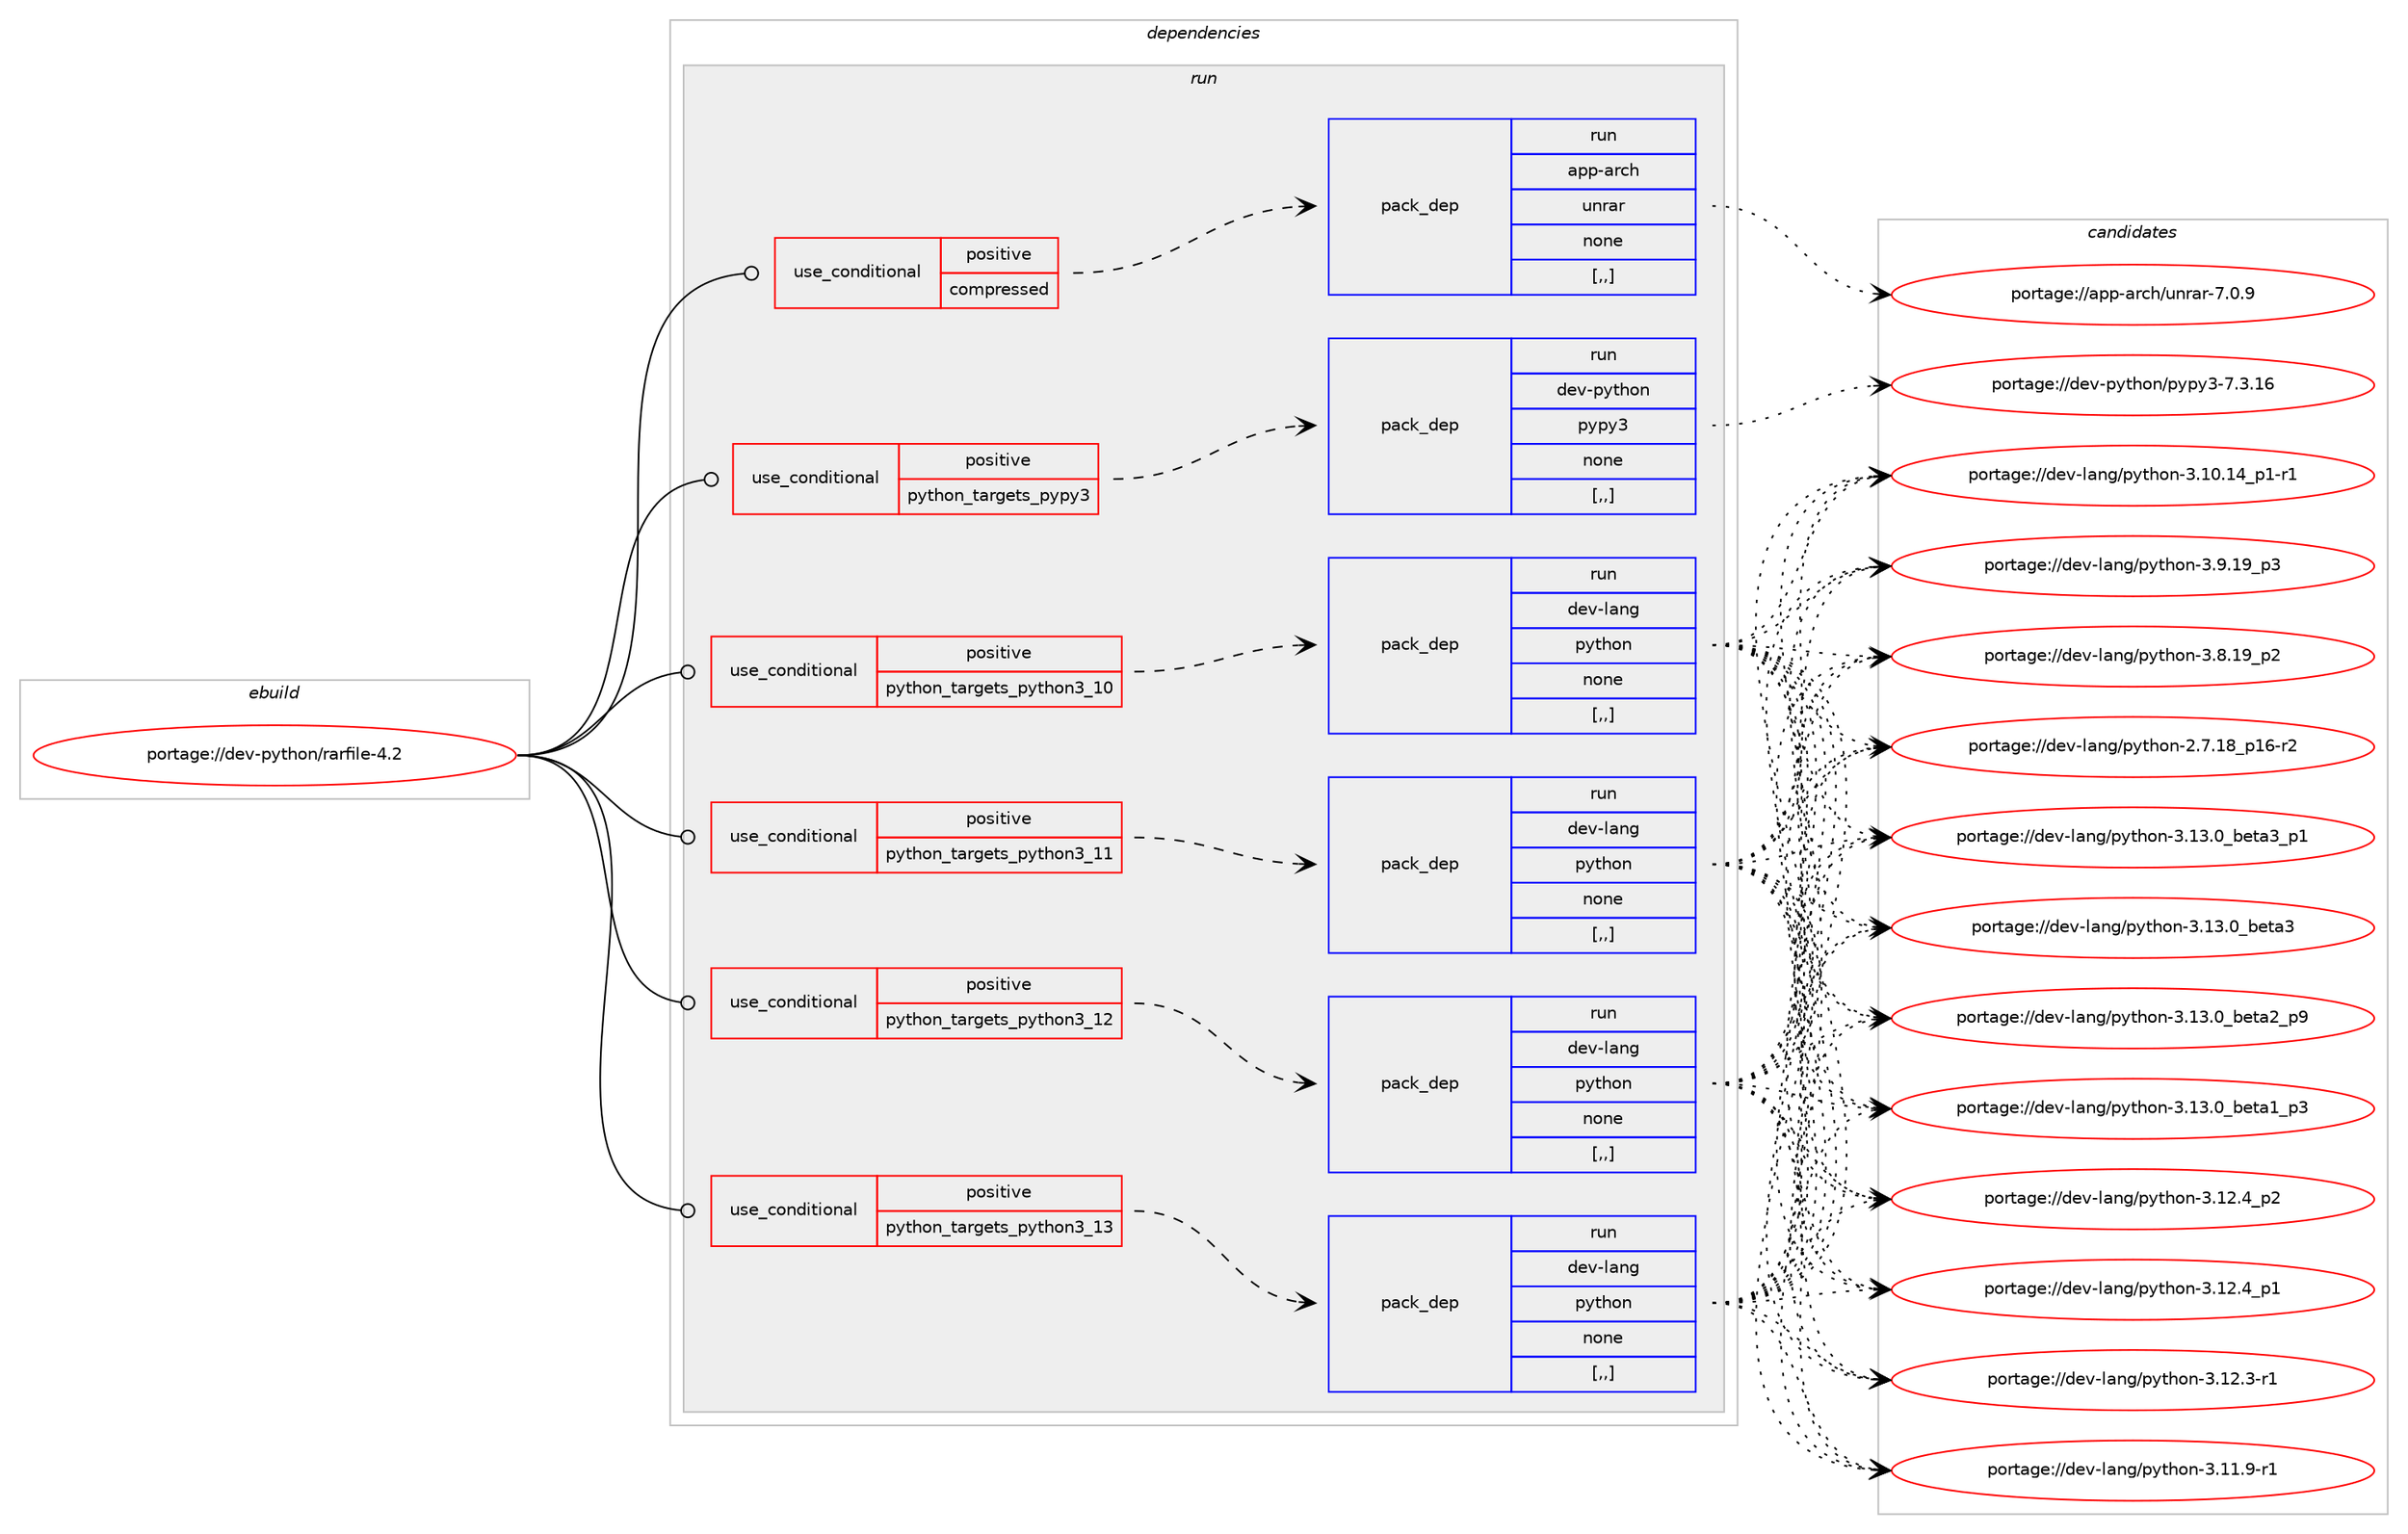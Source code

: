 digraph prolog {

# *************
# Graph options
# *************

newrank=true;
concentrate=true;
compound=true;
graph [rankdir=LR,fontname=Helvetica,fontsize=10,ranksep=1.5];#, ranksep=2.5, nodesep=0.2];
edge  [arrowhead=vee];
node  [fontname=Helvetica,fontsize=10];

# **********
# The ebuild
# **********

subgraph cluster_leftcol {
color=gray;
rank=same;
label=<<i>ebuild</i>>;
id [label="portage://dev-python/rarfile-4.2", color=red, width=4, href="../dev-python/rarfile-4.2.svg"];
}

# ****************
# The dependencies
# ****************

subgraph cluster_midcol {
color=gray;
label=<<i>dependencies</i>>;
subgraph cluster_compile {
fillcolor="#eeeeee";
style=filled;
label=<<i>compile</i>>;
}
subgraph cluster_compileandrun {
fillcolor="#eeeeee";
style=filled;
label=<<i>compile and run</i>>;
}
subgraph cluster_run {
fillcolor="#eeeeee";
style=filled;
label=<<i>run</i>>;
subgraph cond38440 {
dependency160375 [label=<<TABLE BORDER="0" CELLBORDER="1" CELLSPACING="0" CELLPADDING="4"><TR><TD ROWSPAN="3" CELLPADDING="10">use_conditional</TD></TR><TR><TD>positive</TD></TR><TR><TD>compressed</TD></TR></TABLE>>, shape=none, color=red];
subgraph pack120675 {
dependency160376 [label=<<TABLE BORDER="0" CELLBORDER="1" CELLSPACING="0" CELLPADDING="4" WIDTH="220"><TR><TD ROWSPAN="6" CELLPADDING="30">pack_dep</TD></TR><TR><TD WIDTH="110">run</TD></TR><TR><TD>app-arch</TD></TR><TR><TD>unrar</TD></TR><TR><TD>none</TD></TR><TR><TD>[,,]</TD></TR></TABLE>>, shape=none, color=blue];
}
dependency160375:e -> dependency160376:w [weight=20,style="dashed",arrowhead="vee"];
}
id:e -> dependency160375:w [weight=20,style="solid",arrowhead="odot"];
subgraph cond38441 {
dependency160377 [label=<<TABLE BORDER="0" CELLBORDER="1" CELLSPACING="0" CELLPADDING="4"><TR><TD ROWSPAN="3" CELLPADDING="10">use_conditional</TD></TR><TR><TD>positive</TD></TR><TR><TD>python_targets_pypy3</TD></TR></TABLE>>, shape=none, color=red];
subgraph pack120676 {
dependency160378 [label=<<TABLE BORDER="0" CELLBORDER="1" CELLSPACING="0" CELLPADDING="4" WIDTH="220"><TR><TD ROWSPAN="6" CELLPADDING="30">pack_dep</TD></TR><TR><TD WIDTH="110">run</TD></TR><TR><TD>dev-python</TD></TR><TR><TD>pypy3</TD></TR><TR><TD>none</TD></TR><TR><TD>[,,]</TD></TR></TABLE>>, shape=none, color=blue];
}
dependency160377:e -> dependency160378:w [weight=20,style="dashed",arrowhead="vee"];
}
id:e -> dependency160377:w [weight=20,style="solid",arrowhead="odot"];
subgraph cond38442 {
dependency160379 [label=<<TABLE BORDER="0" CELLBORDER="1" CELLSPACING="0" CELLPADDING="4"><TR><TD ROWSPAN="3" CELLPADDING="10">use_conditional</TD></TR><TR><TD>positive</TD></TR><TR><TD>python_targets_python3_10</TD></TR></TABLE>>, shape=none, color=red];
subgraph pack120677 {
dependency160380 [label=<<TABLE BORDER="0" CELLBORDER="1" CELLSPACING="0" CELLPADDING="4" WIDTH="220"><TR><TD ROWSPAN="6" CELLPADDING="30">pack_dep</TD></TR><TR><TD WIDTH="110">run</TD></TR><TR><TD>dev-lang</TD></TR><TR><TD>python</TD></TR><TR><TD>none</TD></TR><TR><TD>[,,]</TD></TR></TABLE>>, shape=none, color=blue];
}
dependency160379:e -> dependency160380:w [weight=20,style="dashed",arrowhead="vee"];
}
id:e -> dependency160379:w [weight=20,style="solid",arrowhead="odot"];
subgraph cond38443 {
dependency160381 [label=<<TABLE BORDER="0" CELLBORDER="1" CELLSPACING="0" CELLPADDING="4"><TR><TD ROWSPAN="3" CELLPADDING="10">use_conditional</TD></TR><TR><TD>positive</TD></TR><TR><TD>python_targets_python3_11</TD></TR></TABLE>>, shape=none, color=red];
subgraph pack120678 {
dependency160382 [label=<<TABLE BORDER="0" CELLBORDER="1" CELLSPACING="0" CELLPADDING="4" WIDTH="220"><TR><TD ROWSPAN="6" CELLPADDING="30">pack_dep</TD></TR><TR><TD WIDTH="110">run</TD></TR><TR><TD>dev-lang</TD></TR><TR><TD>python</TD></TR><TR><TD>none</TD></TR><TR><TD>[,,]</TD></TR></TABLE>>, shape=none, color=blue];
}
dependency160381:e -> dependency160382:w [weight=20,style="dashed",arrowhead="vee"];
}
id:e -> dependency160381:w [weight=20,style="solid",arrowhead="odot"];
subgraph cond38444 {
dependency160383 [label=<<TABLE BORDER="0" CELLBORDER="1" CELLSPACING="0" CELLPADDING="4"><TR><TD ROWSPAN="3" CELLPADDING="10">use_conditional</TD></TR><TR><TD>positive</TD></TR><TR><TD>python_targets_python3_12</TD></TR></TABLE>>, shape=none, color=red];
subgraph pack120679 {
dependency160384 [label=<<TABLE BORDER="0" CELLBORDER="1" CELLSPACING="0" CELLPADDING="4" WIDTH="220"><TR><TD ROWSPAN="6" CELLPADDING="30">pack_dep</TD></TR><TR><TD WIDTH="110">run</TD></TR><TR><TD>dev-lang</TD></TR><TR><TD>python</TD></TR><TR><TD>none</TD></TR><TR><TD>[,,]</TD></TR></TABLE>>, shape=none, color=blue];
}
dependency160383:e -> dependency160384:w [weight=20,style="dashed",arrowhead="vee"];
}
id:e -> dependency160383:w [weight=20,style="solid",arrowhead="odot"];
subgraph cond38445 {
dependency160385 [label=<<TABLE BORDER="0" CELLBORDER="1" CELLSPACING="0" CELLPADDING="4"><TR><TD ROWSPAN="3" CELLPADDING="10">use_conditional</TD></TR><TR><TD>positive</TD></TR><TR><TD>python_targets_python3_13</TD></TR></TABLE>>, shape=none, color=red];
subgraph pack120680 {
dependency160386 [label=<<TABLE BORDER="0" CELLBORDER="1" CELLSPACING="0" CELLPADDING="4" WIDTH="220"><TR><TD ROWSPAN="6" CELLPADDING="30">pack_dep</TD></TR><TR><TD WIDTH="110">run</TD></TR><TR><TD>dev-lang</TD></TR><TR><TD>python</TD></TR><TR><TD>none</TD></TR><TR><TD>[,,]</TD></TR></TABLE>>, shape=none, color=blue];
}
dependency160385:e -> dependency160386:w [weight=20,style="dashed",arrowhead="vee"];
}
id:e -> dependency160385:w [weight=20,style="solid",arrowhead="odot"];
}
}

# **************
# The candidates
# **************

subgraph cluster_choices {
rank=same;
color=gray;
label=<<i>candidates</i>>;

subgraph choice120675 {
color=black;
nodesep=1;
choice971121124597114991044711711011497114455546484657 [label="portage://app-arch/unrar-7.0.9", color=red, width=4,href="../app-arch/unrar-7.0.9.svg"];
dependency160376:e -> choice971121124597114991044711711011497114455546484657:w [style=dotted,weight="100"];
}
subgraph choice120676 {
color=black;
nodesep=1;
choice10010111845112121116104111110471121211121215145554651464954 [label="portage://dev-python/pypy3-7.3.16", color=red, width=4,href="../dev-python/pypy3-7.3.16.svg"];
dependency160378:e -> choice10010111845112121116104111110471121211121215145554651464954:w [style=dotted,weight="100"];
}
subgraph choice120677 {
color=black;
nodesep=1;
choice10010111845108971101034711212111610411111045514649514648959810111697519511249 [label="portage://dev-lang/python-3.13.0_beta3_p1", color=red, width=4,href="../dev-lang/python-3.13.0_beta3_p1.svg"];
choice1001011184510897110103471121211161041111104551464951464895981011169751 [label="portage://dev-lang/python-3.13.0_beta3", color=red, width=4,href="../dev-lang/python-3.13.0_beta3.svg"];
choice10010111845108971101034711212111610411111045514649514648959810111697509511257 [label="portage://dev-lang/python-3.13.0_beta2_p9", color=red, width=4,href="../dev-lang/python-3.13.0_beta2_p9.svg"];
choice10010111845108971101034711212111610411111045514649514648959810111697499511251 [label="portage://dev-lang/python-3.13.0_beta1_p3", color=red, width=4,href="../dev-lang/python-3.13.0_beta1_p3.svg"];
choice100101118451089711010347112121116104111110455146495046529511250 [label="portage://dev-lang/python-3.12.4_p2", color=red, width=4,href="../dev-lang/python-3.12.4_p2.svg"];
choice100101118451089711010347112121116104111110455146495046529511249 [label="portage://dev-lang/python-3.12.4_p1", color=red, width=4,href="../dev-lang/python-3.12.4_p1.svg"];
choice100101118451089711010347112121116104111110455146495046514511449 [label="portage://dev-lang/python-3.12.3-r1", color=red, width=4,href="../dev-lang/python-3.12.3-r1.svg"];
choice100101118451089711010347112121116104111110455146494946574511449 [label="portage://dev-lang/python-3.11.9-r1", color=red, width=4,href="../dev-lang/python-3.11.9-r1.svg"];
choice100101118451089711010347112121116104111110455146494846495295112494511449 [label="portage://dev-lang/python-3.10.14_p1-r1", color=red, width=4,href="../dev-lang/python-3.10.14_p1-r1.svg"];
choice100101118451089711010347112121116104111110455146574649579511251 [label="portage://dev-lang/python-3.9.19_p3", color=red, width=4,href="../dev-lang/python-3.9.19_p3.svg"];
choice100101118451089711010347112121116104111110455146564649579511250 [label="portage://dev-lang/python-3.8.19_p2", color=red, width=4,href="../dev-lang/python-3.8.19_p2.svg"];
choice100101118451089711010347112121116104111110455046554649569511249544511450 [label="portage://dev-lang/python-2.7.18_p16-r2", color=red, width=4,href="../dev-lang/python-2.7.18_p16-r2.svg"];
dependency160380:e -> choice10010111845108971101034711212111610411111045514649514648959810111697519511249:w [style=dotted,weight="100"];
dependency160380:e -> choice1001011184510897110103471121211161041111104551464951464895981011169751:w [style=dotted,weight="100"];
dependency160380:e -> choice10010111845108971101034711212111610411111045514649514648959810111697509511257:w [style=dotted,weight="100"];
dependency160380:e -> choice10010111845108971101034711212111610411111045514649514648959810111697499511251:w [style=dotted,weight="100"];
dependency160380:e -> choice100101118451089711010347112121116104111110455146495046529511250:w [style=dotted,weight="100"];
dependency160380:e -> choice100101118451089711010347112121116104111110455146495046529511249:w [style=dotted,weight="100"];
dependency160380:e -> choice100101118451089711010347112121116104111110455146495046514511449:w [style=dotted,weight="100"];
dependency160380:e -> choice100101118451089711010347112121116104111110455146494946574511449:w [style=dotted,weight="100"];
dependency160380:e -> choice100101118451089711010347112121116104111110455146494846495295112494511449:w [style=dotted,weight="100"];
dependency160380:e -> choice100101118451089711010347112121116104111110455146574649579511251:w [style=dotted,weight="100"];
dependency160380:e -> choice100101118451089711010347112121116104111110455146564649579511250:w [style=dotted,weight="100"];
dependency160380:e -> choice100101118451089711010347112121116104111110455046554649569511249544511450:w [style=dotted,weight="100"];
}
subgraph choice120678 {
color=black;
nodesep=1;
choice10010111845108971101034711212111610411111045514649514648959810111697519511249 [label="portage://dev-lang/python-3.13.0_beta3_p1", color=red, width=4,href="../dev-lang/python-3.13.0_beta3_p1.svg"];
choice1001011184510897110103471121211161041111104551464951464895981011169751 [label="portage://dev-lang/python-3.13.0_beta3", color=red, width=4,href="../dev-lang/python-3.13.0_beta3.svg"];
choice10010111845108971101034711212111610411111045514649514648959810111697509511257 [label="portage://dev-lang/python-3.13.0_beta2_p9", color=red, width=4,href="../dev-lang/python-3.13.0_beta2_p9.svg"];
choice10010111845108971101034711212111610411111045514649514648959810111697499511251 [label="portage://dev-lang/python-3.13.0_beta1_p3", color=red, width=4,href="../dev-lang/python-3.13.0_beta1_p3.svg"];
choice100101118451089711010347112121116104111110455146495046529511250 [label="portage://dev-lang/python-3.12.4_p2", color=red, width=4,href="../dev-lang/python-3.12.4_p2.svg"];
choice100101118451089711010347112121116104111110455146495046529511249 [label="portage://dev-lang/python-3.12.4_p1", color=red, width=4,href="../dev-lang/python-3.12.4_p1.svg"];
choice100101118451089711010347112121116104111110455146495046514511449 [label="portage://dev-lang/python-3.12.3-r1", color=red, width=4,href="../dev-lang/python-3.12.3-r1.svg"];
choice100101118451089711010347112121116104111110455146494946574511449 [label="portage://dev-lang/python-3.11.9-r1", color=red, width=4,href="../dev-lang/python-3.11.9-r1.svg"];
choice100101118451089711010347112121116104111110455146494846495295112494511449 [label="portage://dev-lang/python-3.10.14_p1-r1", color=red, width=4,href="../dev-lang/python-3.10.14_p1-r1.svg"];
choice100101118451089711010347112121116104111110455146574649579511251 [label="portage://dev-lang/python-3.9.19_p3", color=red, width=4,href="../dev-lang/python-3.9.19_p3.svg"];
choice100101118451089711010347112121116104111110455146564649579511250 [label="portage://dev-lang/python-3.8.19_p2", color=red, width=4,href="../dev-lang/python-3.8.19_p2.svg"];
choice100101118451089711010347112121116104111110455046554649569511249544511450 [label="portage://dev-lang/python-2.7.18_p16-r2", color=red, width=4,href="../dev-lang/python-2.7.18_p16-r2.svg"];
dependency160382:e -> choice10010111845108971101034711212111610411111045514649514648959810111697519511249:w [style=dotted,weight="100"];
dependency160382:e -> choice1001011184510897110103471121211161041111104551464951464895981011169751:w [style=dotted,weight="100"];
dependency160382:e -> choice10010111845108971101034711212111610411111045514649514648959810111697509511257:w [style=dotted,weight="100"];
dependency160382:e -> choice10010111845108971101034711212111610411111045514649514648959810111697499511251:w [style=dotted,weight="100"];
dependency160382:e -> choice100101118451089711010347112121116104111110455146495046529511250:w [style=dotted,weight="100"];
dependency160382:e -> choice100101118451089711010347112121116104111110455146495046529511249:w [style=dotted,weight="100"];
dependency160382:e -> choice100101118451089711010347112121116104111110455146495046514511449:w [style=dotted,weight="100"];
dependency160382:e -> choice100101118451089711010347112121116104111110455146494946574511449:w [style=dotted,weight="100"];
dependency160382:e -> choice100101118451089711010347112121116104111110455146494846495295112494511449:w [style=dotted,weight="100"];
dependency160382:e -> choice100101118451089711010347112121116104111110455146574649579511251:w [style=dotted,weight="100"];
dependency160382:e -> choice100101118451089711010347112121116104111110455146564649579511250:w [style=dotted,weight="100"];
dependency160382:e -> choice100101118451089711010347112121116104111110455046554649569511249544511450:w [style=dotted,weight="100"];
}
subgraph choice120679 {
color=black;
nodesep=1;
choice10010111845108971101034711212111610411111045514649514648959810111697519511249 [label="portage://dev-lang/python-3.13.0_beta3_p1", color=red, width=4,href="../dev-lang/python-3.13.0_beta3_p1.svg"];
choice1001011184510897110103471121211161041111104551464951464895981011169751 [label="portage://dev-lang/python-3.13.0_beta3", color=red, width=4,href="../dev-lang/python-3.13.0_beta3.svg"];
choice10010111845108971101034711212111610411111045514649514648959810111697509511257 [label="portage://dev-lang/python-3.13.0_beta2_p9", color=red, width=4,href="../dev-lang/python-3.13.0_beta2_p9.svg"];
choice10010111845108971101034711212111610411111045514649514648959810111697499511251 [label="portage://dev-lang/python-3.13.0_beta1_p3", color=red, width=4,href="../dev-lang/python-3.13.0_beta1_p3.svg"];
choice100101118451089711010347112121116104111110455146495046529511250 [label="portage://dev-lang/python-3.12.4_p2", color=red, width=4,href="../dev-lang/python-3.12.4_p2.svg"];
choice100101118451089711010347112121116104111110455146495046529511249 [label="portage://dev-lang/python-3.12.4_p1", color=red, width=4,href="../dev-lang/python-3.12.4_p1.svg"];
choice100101118451089711010347112121116104111110455146495046514511449 [label="portage://dev-lang/python-3.12.3-r1", color=red, width=4,href="../dev-lang/python-3.12.3-r1.svg"];
choice100101118451089711010347112121116104111110455146494946574511449 [label="portage://dev-lang/python-3.11.9-r1", color=red, width=4,href="../dev-lang/python-3.11.9-r1.svg"];
choice100101118451089711010347112121116104111110455146494846495295112494511449 [label="portage://dev-lang/python-3.10.14_p1-r1", color=red, width=4,href="../dev-lang/python-3.10.14_p1-r1.svg"];
choice100101118451089711010347112121116104111110455146574649579511251 [label="portage://dev-lang/python-3.9.19_p3", color=red, width=4,href="../dev-lang/python-3.9.19_p3.svg"];
choice100101118451089711010347112121116104111110455146564649579511250 [label="portage://dev-lang/python-3.8.19_p2", color=red, width=4,href="../dev-lang/python-3.8.19_p2.svg"];
choice100101118451089711010347112121116104111110455046554649569511249544511450 [label="portage://dev-lang/python-2.7.18_p16-r2", color=red, width=4,href="../dev-lang/python-2.7.18_p16-r2.svg"];
dependency160384:e -> choice10010111845108971101034711212111610411111045514649514648959810111697519511249:w [style=dotted,weight="100"];
dependency160384:e -> choice1001011184510897110103471121211161041111104551464951464895981011169751:w [style=dotted,weight="100"];
dependency160384:e -> choice10010111845108971101034711212111610411111045514649514648959810111697509511257:w [style=dotted,weight="100"];
dependency160384:e -> choice10010111845108971101034711212111610411111045514649514648959810111697499511251:w [style=dotted,weight="100"];
dependency160384:e -> choice100101118451089711010347112121116104111110455146495046529511250:w [style=dotted,weight="100"];
dependency160384:e -> choice100101118451089711010347112121116104111110455146495046529511249:w [style=dotted,weight="100"];
dependency160384:e -> choice100101118451089711010347112121116104111110455146495046514511449:w [style=dotted,weight="100"];
dependency160384:e -> choice100101118451089711010347112121116104111110455146494946574511449:w [style=dotted,weight="100"];
dependency160384:e -> choice100101118451089711010347112121116104111110455146494846495295112494511449:w [style=dotted,weight="100"];
dependency160384:e -> choice100101118451089711010347112121116104111110455146574649579511251:w [style=dotted,weight="100"];
dependency160384:e -> choice100101118451089711010347112121116104111110455146564649579511250:w [style=dotted,weight="100"];
dependency160384:e -> choice100101118451089711010347112121116104111110455046554649569511249544511450:w [style=dotted,weight="100"];
}
subgraph choice120680 {
color=black;
nodesep=1;
choice10010111845108971101034711212111610411111045514649514648959810111697519511249 [label="portage://dev-lang/python-3.13.0_beta3_p1", color=red, width=4,href="../dev-lang/python-3.13.0_beta3_p1.svg"];
choice1001011184510897110103471121211161041111104551464951464895981011169751 [label="portage://dev-lang/python-3.13.0_beta3", color=red, width=4,href="../dev-lang/python-3.13.0_beta3.svg"];
choice10010111845108971101034711212111610411111045514649514648959810111697509511257 [label="portage://dev-lang/python-3.13.0_beta2_p9", color=red, width=4,href="../dev-lang/python-3.13.0_beta2_p9.svg"];
choice10010111845108971101034711212111610411111045514649514648959810111697499511251 [label="portage://dev-lang/python-3.13.0_beta1_p3", color=red, width=4,href="../dev-lang/python-3.13.0_beta1_p3.svg"];
choice100101118451089711010347112121116104111110455146495046529511250 [label="portage://dev-lang/python-3.12.4_p2", color=red, width=4,href="../dev-lang/python-3.12.4_p2.svg"];
choice100101118451089711010347112121116104111110455146495046529511249 [label="portage://dev-lang/python-3.12.4_p1", color=red, width=4,href="../dev-lang/python-3.12.4_p1.svg"];
choice100101118451089711010347112121116104111110455146495046514511449 [label="portage://dev-lang/python-3.12.3-r1", color=red, width=4,href="../dev-lang/python-3.12.3-r1.svg"];
choice100101118451089711010347112121116104111110455146494946574511449 [label="portage://dev-lang/python-3.11.9-r1", color=red, width=4,href="../dev-lang/python-3.11.9-r1.svg"];
choice100101118451089711010347112121116104111110455146494846495295112494511449 [label="portage://dev-lang/python-3.10.14_p1-r1", color=red, width=4,href="../dev-lang/python-3.10.14_p1-r1.svg"];
choice100101118451089711010347112121116104111110455146574649579511251 [label="portage://dev-lang/python-3.9.19_p3", color=red, width=4,href="../dev-lang/python-3.9.19_p3.svg"];
choice100101118451089711010347112121116104111110455146564649579511250 [label="portage://dev-lang/python-3.8.19_p2", color=red, width=4,href="../dev-lang/python-3.8.19_p2.svg"];
choice100101118451089711010347112121116104111110455046554649569511249544511450 [label="portage://dev-lang/python-2.7.18_p16-r2", color=red, width=4,href="../dev-lang/python-2.7.18_p16-r2.svg"];
dependency160386:e -> choice10010111845108971101034711212111610411111045514649514648959810111697519511249:w [style=dotted,weight="100"];
dependency160386:e -> choice1001011184510897110103471121211161041111104551464951464895981011169751:w [style=dotted,weight="100"];
dependency160386:e -> choice10010111845108971101034711212111610411111045514649514648959810111697509511257:w [style=dotted,weight="100"];
dependency160386:e -> choice10010111845108971101034711212111610411111045514649514648959810111697499511251:w [style=dotted,weight="100"];
dependency160386:e -> choice100101118451089711010347112121116104111110455146495046529511250:w [style=dotted,weight="100"];
dependency160386:e -> choice100101118451089711010347112121116104111110455146495046529511249:w [style=dotted,weight="100"];
dependency160386:e -> choice100101118451089711010347112121116104111110455146495046514511449:w [style=dotted,weight="100"];
dependency160386:e -> choice100101118451089711010347112121116104111110455146494946574511449:w [style=dotted,weight="100"];
dependency160386:e -> choice100101118451089711010347112121116104111110455146494846495295112494511449:w [style=dotted,weight="100"];
dependency160386:e -> choice100101118451089711010347112121116104111110455146574649579511251:w [style=dotted,weight="100"];
dependency160386:e -> choice100101118451089711010347112121116104111110455146564649579511250:w [style=dotted,weight="100"];
dependency160386:e -> choice100101118451089711010347112121116104111110455046554649569511249544511450:w [style=dotted,weight="100"];
}
}

}

